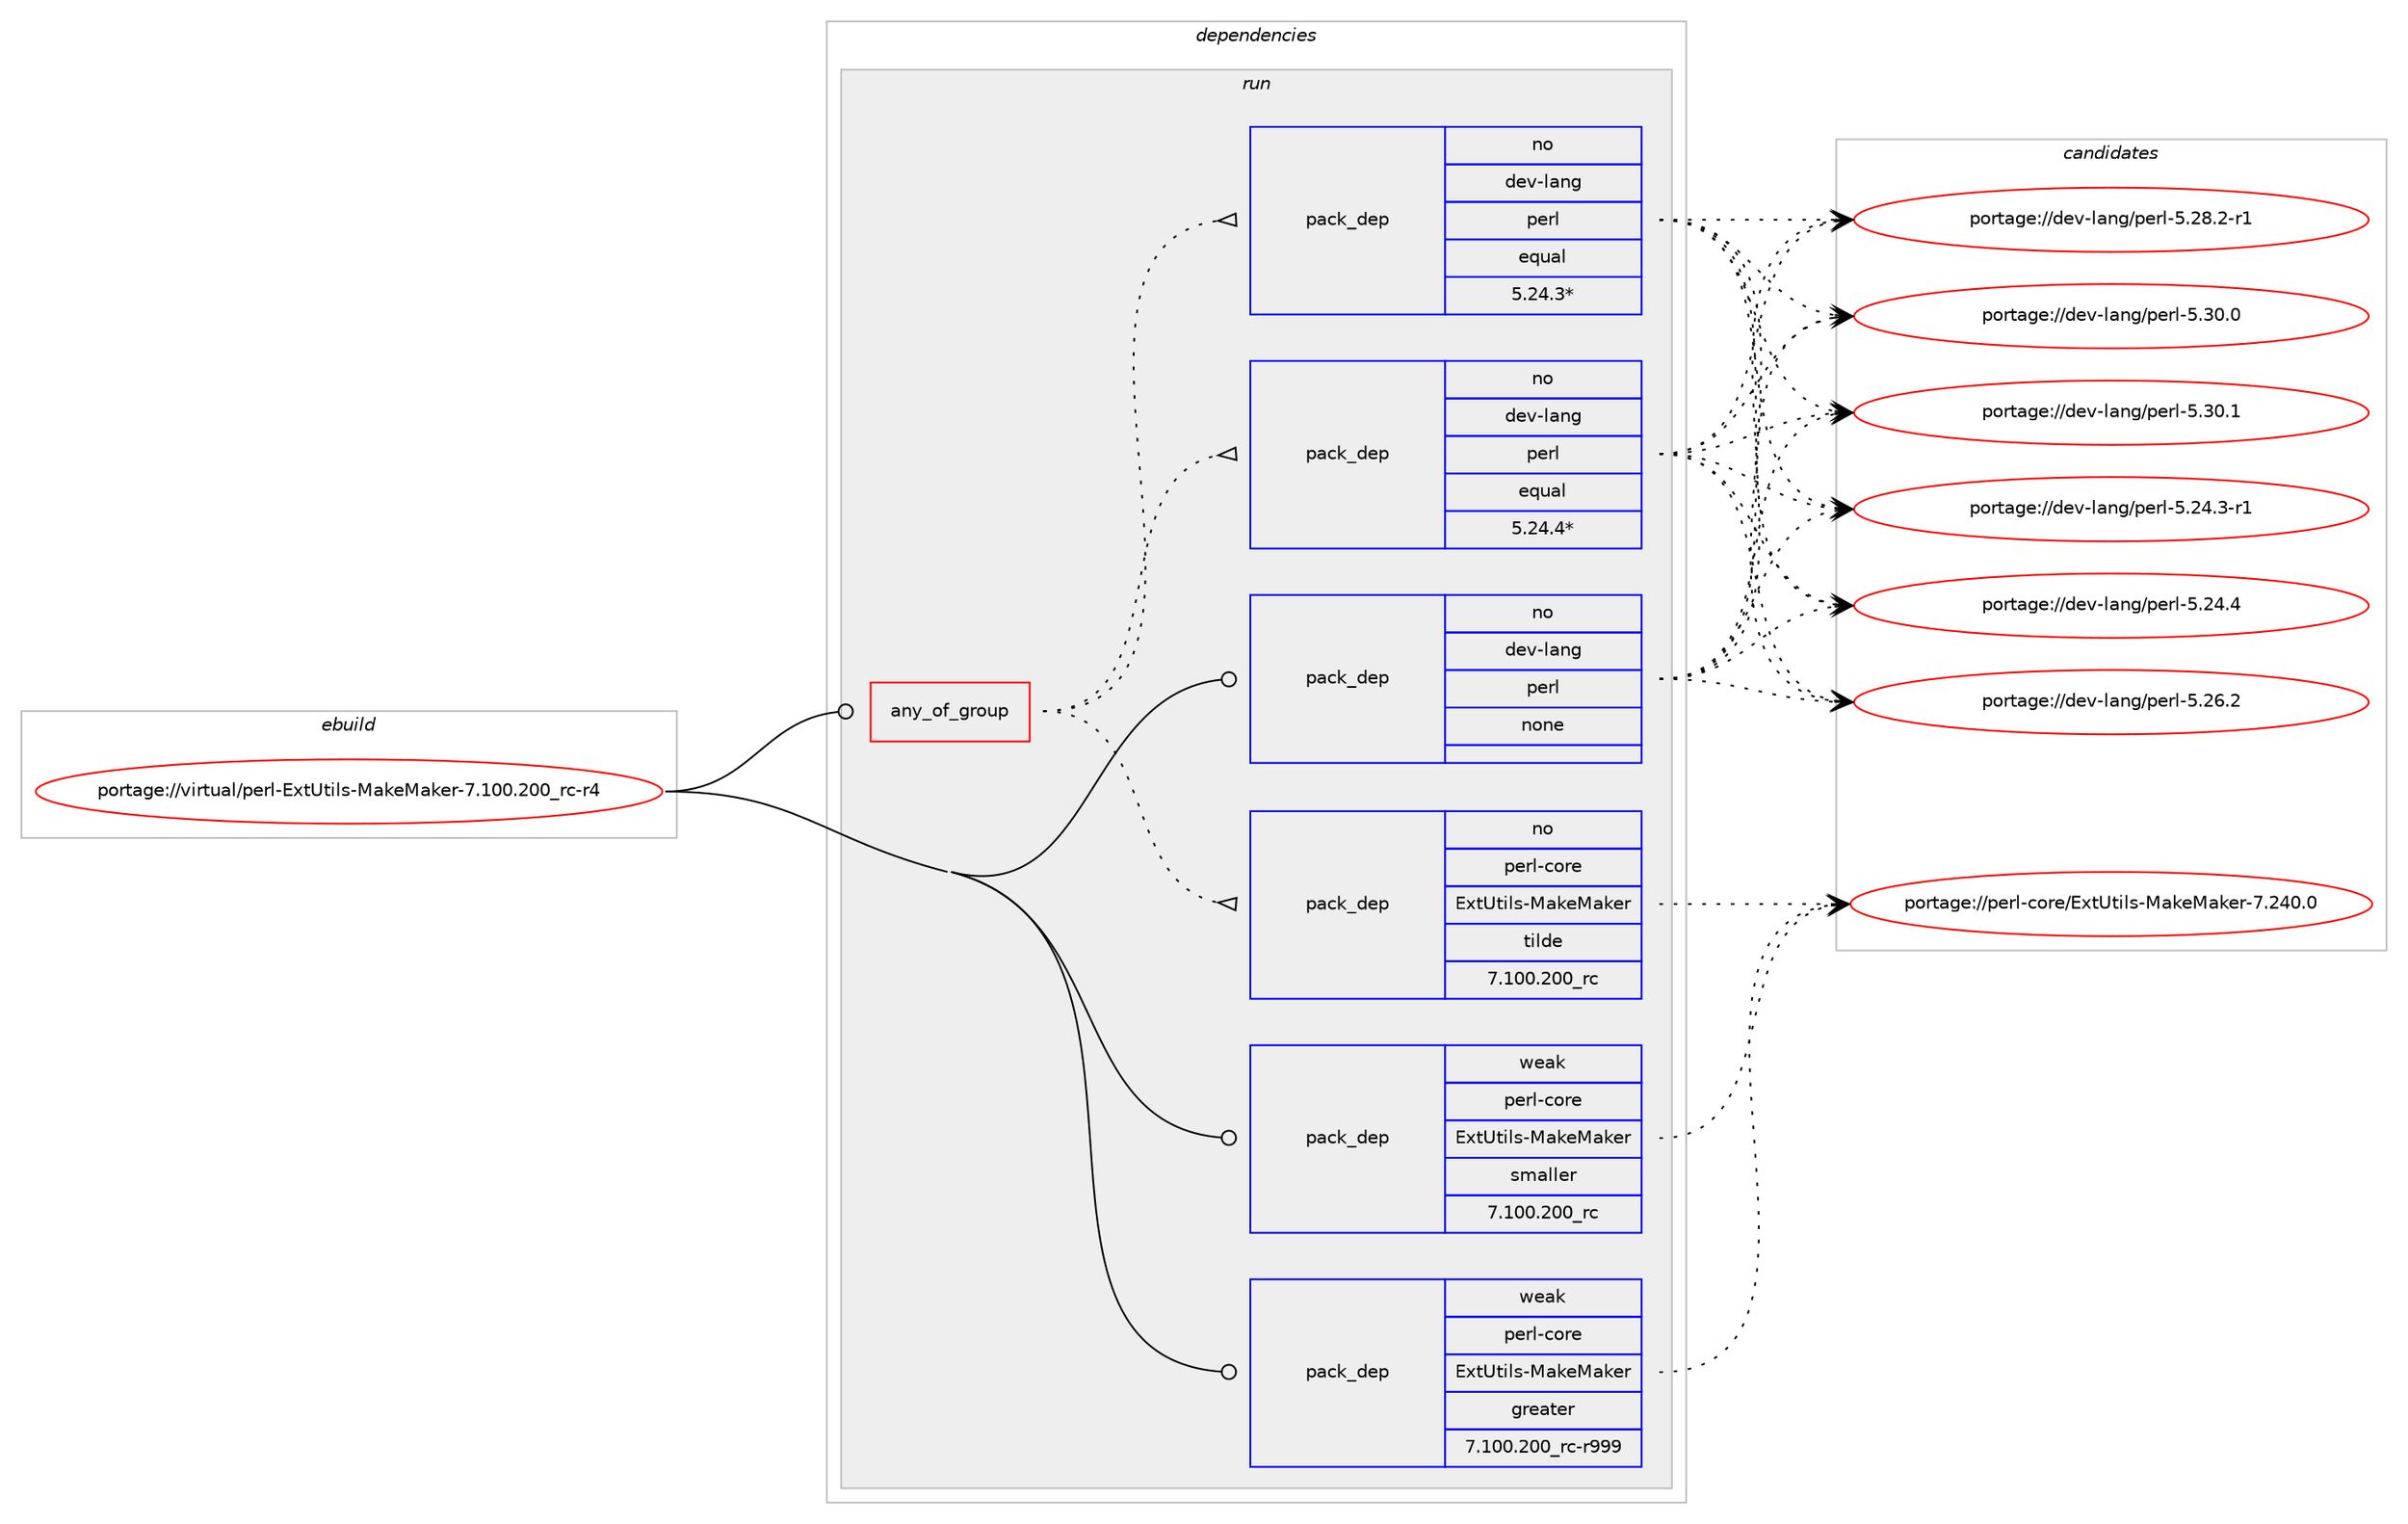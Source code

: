 digraph prolog {

# *************
# Graph options
# *************

newrank=true;
concentrate=true;
compound=true;
graph [rankdir=LR,fontname=Helvetica,fontsize=10,ranksep=1.5];#, ranksep=2.5, nodesep=0.2];
edge  [arrowhead=vee];
node  [fontname=Helvetica,fontsize=10];

# **********
# The ebuild
# **********

subgraph cluster_leftcol {
color=gray;
rank=same;
label=<<i>ebuild</i>>;
id [label="portage://virtual/perl-ExtUtils-MakeMaker-7.100.200_rc-r4", color=red, width=4, href="../virtual/perl-ExtUtils-MakeMaker-7.100.200_rc-r4.svg"];
}

# ****************
# The dependencies
# ****************

subgraph cluster_midcol {
color=gray;
label=<<i>dependencies</i>>;
subgraph cluster_compile {
fillcolor="#eeeeee";
style=filled;
label=<<i>compile</i>>;
}
subgraph cluster_compileandrun {
fillcolor="#eeeeee";
style=filled;
label=<<i>compile and run</i>>;
}
subgraph cluster_run {
fillcolor="#eeeeee";
style=filled;
label=<<i>run</i>>;
subgraph any7235 {
dependency434615 [label=<<TABLE BORDER="0" CELLBORDER="1" CELLSPACING="0" CELLPADDING="4"><TR><TD CELLPADDING="10">any_of_group</TD></TR></TABLE>>, shape=none, color=red];subgraph pack322130 {
dependency434616 [label=<<TABLE BORDER="0" CELLBORDER="1" CELLSPACING="0" CELLPADDING="4" WIDTH="220"><TR><TD ROWSPAN="6" CELLPADDING="30">pack_dep</TD></TR><TR><TD WIDTH="110">no</TD></TR><TR><TD>dev-lang</TD></TR><TR><TD>perl</TD></TR><TR><TD>equal</TD></TR><TR><TD>5.24.4*</TD></TR></TABLE>>, shape=none, color=blue];
}
dependency434615:e -> dependency434616:w [weight=20,style="dotted",arrowhead="oinv"];
subgraph pack322131 {
dependency434617 [label=<<TABLE BORDER="0" CELLBORDER="1" CELLSPACING="0" CELLPADDING="4" WIDTH="220"><TR><TD ROWSPAN="6" CELLPADDING="30">pack_dep</TD></TR><TR><TD WIDTH="110">no</TD></TR><TR><TD>dev-lang</TD></TR><TR><TD>perl</TD></TR><TR><TD>equal</TD></TR><TR><TD>5.24.3*</TD></TR></TABLE>>, shape=none, color=blue];
}
dependency434615:e -> dependency434617:w [weight=20,style="dotted",arrowhead="oinv"];
subgraph pack322132 {
dependency434618 [label=<<TABLE BORDER="0" CELLBORDER="1" CELLSPACING="0" CELLPADDING="4" WIDTH="220"><TR><TD ROWSPAN="6" CELLPADDING="30">pack_dep</TD></TR><TR><TD WIDTH="110">no</TD></TR><TR><TD>perl-core</TD></TR><TR><TD>ExtUtils-MakeMaker</TD></TR><TR><TD>tilde</TD></TR><TR><TD>7.100.200_rc</TD></TR></TABLE>>, shape=none, color=blue];
}
dependency434615:e -> dependency434618:w [weight=20,style="dotted",arrowhead="oinv"];
}
id:e -> dependency434615:w [weight=20,style="solid",arrowhead="odot"];
subgraph pack322133 {
dependency434619 [label=<<TABLE BORDER="0" CELLBORDER="1" CELLSPACING="0" CELLPADDING="4" WIDTH="220"><TR><TD ROWSPAN="6" CELLPADDING="30">pack_dep</TD></TR><TR><TD WIDTH="110">no</TD></TR><TR><TD>dev-lang</TD></TR><TR><TD>perl</TD></TR><TR><TD>none</TD></TR><TR><TD></TD></TR></TABLE>>, shape=none, color=blue];
}
id:e -> dependency434619:w [weight=20,style="solid",arrowhead="odot"];
subgraph pack322134 {
dependency434620 [label=<<TABLE BORDER="0" CELLBORDER="1" CELLSPACING="0" CELLPADDING="4" WIDTH="220"><TR><TD ROWSPAN="6" CELLPADDING="30">pack_dep</TD></TR><TR><TD WIDTH="110">weak</TD></TR><TR><TD>perl-core</TD></TR><TR><TD>ExtUtils-MakeMaker</TD></TR><TR><TD>greater</TD></TR><TR><TD>7.100.200_rc-r999</TD></TR></TABLE>>, shape=none, color=blue];
}
id:e -> dependency434620:w [weight=20,style="solid",arrowhead="odot"];
subgraph pack322135 {
dependency434621 [label=<<TABLE BORDER="0" CELLBORDER="1" CELLSPACING="0" CELLPADDING="4" WIDTH="220"><TR><TD ROWSPAN="6" CELLPADDING="30">pack_dep</TD></TR><TR><TD WIDTH="110">weak</TD></TR><TR><TD>perl-core</TD></TR><TR><TD>ExtUtils-MakeMaker</TD></TR><TR><TD>smaller</TD></TR><TR><TD>7.100.200_rc</TD></TR></TABLE>>, shape=none, color=blue];
}
id:e -> dependency434621:w [weight=20,style="solid",arrowhead="odot"];
}
}

# **************
# The candidates
# **************

subgraph cluster_choices {
rank=same;
color=gray;
label=<<i>candidates</i>>;

subgraph choice322130 {
color=black;
nodesep=1;
choiceportage100101118451089711010347112101114108455346505246514511449 [label="portage://dev-lang/perl-5.24.3-r1", color=red, width=4,href="../dev-lang/perl-5.24.3-r1.svg"];
choiceportage10010111845108971101034711210111410845534650524652 [label="portage://dev-lang/perl-5.24.4", color=red, width=4,href="../dev-lang/perl-5.24.4.svg"];
choiceportage10010111845108971101034711210111410845534650544650 [label="portage://dev-lang/perl-5.26.2", color=red, width=4,href="../dev-lang/perl-5.26.2.svg"];
choiceportage100101118451089711010347112101114108455346505646504511449 [label="portage://dev-lang/perl-5.28.2-r1", color=red, width=4,href="../dev-lang/perl-5.28.2-r1.svg"];
choiceportage10010111845108971101034711210111410845534651484648 [label="portage://dev-lang/perl-5.30.0", color=red, width=4,href="../dev-lang/perl-5.30.0.svg"];
choiceportage10010111845108971101034711210111410845534651484649 [label="portage://dev-lang/perl-5.30.1", color=red, width=4,href="../dev-lang/perl-5.30.1.svg"];
dependency434616:e -> choiceportage100101118451089711010347112101114108455346505246514511449:w [style=dotted,weight="100"];
dependency434616:e -> choiceportage10010111845108971101034711210111410845534650524652:w [style=dotted,weight="100"];
dependency434616:e -> choiceportage10010111845108971101034711210111410845534650544650:w [style=dotted,weight="100"];
dependency434616:e -> choiceportage100101118451089711010347112101114108455346505646504511449:w [style=dotted,weight="100"];
dependency434616:e -> choiceportage10010111845108971101034711210111410845534651484648:w [style=dotted,weight="100"];
dependency434616:e -> choiceportage10010111845108971101034711210111410845534651484649:w [style=dotted,weight="100"];
}
subgraph choice322131 {
color=black;
nodesep=1;
choiceportage100101118451089711010347112101114108455346505246514511449 [label="portage://dev-lang/perl-5.24.3-r1", color=red, width=4,href="../dev-lang/perl-5.24.3-r1.svg"];
choiceportage10010111845108971101034711210111410845534650524652 [label="portage://dev-lang/perl-5.24.4", color=red, width=4,href="../dev-lang/perl-5.24.4.svg"];
choiceportage10010111845108971101034711210111410845534650544650 [label="portage://dev-lang/perl-5.26.2", color=red, width=4,href="../dev-lang/perl-5.26.2.svg"];
choiceportage100101118451089711010347112101114108455346505646504511449 [label="portage://dev-lang/perl-5.28.2-r1", color=red, width=4,href="../dev-lang/perl-5.28.2-r1.svg"];
choiceportage10010111845108971101034711210111410845534651484648 [label="portage://dev-lang/perl-5.30.0", color=red, width=4,href="../dev-lang/perl-5.30.0.svg"];
choiceportage10010111845108971101034711210111410845534651484649 [label="portage://dev-lang/perl-5.30.1", color=red, width=4,href="../dev-lang/perl-5.30.1.svg"];
dependency434617:e -> choiceportage100101118451089711010347112101114108455346505246514511449:w [style=dotted,weight="100"];
dependency434617:e -> choiceportage10010111845108971101034711210111410845534650524652:w [style=dotted,weight="100"];
dependency434617:e -> choiceportage10010111845108971101034711210111410845534650544650:w [style=dotted,weight="100"];
dependency434617:e -> choiceportage100101118451089711010347112101114108455346505646504511449:w [style=dotted,weight="100"];
dependency434617:e -> choiceportage10010111845108971101034711210111410845534651484648:w [style=dotted,weight="100"];
dependency434617:e -> choiceportage10010111845108971101034711210111410845534651484649:w [style=dotted,weight="100"];
}
subgraph choice322132 {
color=black;
nodesep=1;
choiceportage112101114108459911111410147691201168511610510811545779710710177971071011144555465052484648 [label="portage://perl-core/ExtUtils-MakeMaker-7.240.0", color=red, width=4,href="../perl-core/ExtUtils-MakeMaker-7.240.0.svg"];
dependency434618:e -> choiceportage112101114108459911111410147691201168511610510811545779710710177971071011144555465052484648:w [style=dotted,weight="100"];
}
subgraph choice322133 {
color=black;
nodesep=1;
choiceportage100101118451089711010347112101114108455346505246514511449 [label="portage://dev-lang/perl-5.24.3-r1", color=red, width=4,href="../dev-lang/perl-5.24.3-r1.svg"];
choiceportage10010111845108971101034711210111410845534650524652 [label="portage://dev-lang/perl-5.24.4", color=red, width=4,href="../dev-lang/perl-5.24.4.svg"];
choiceportage10010111845108971101034711210111410845534650544650 [label="portage://dev-lang/perl-5.26.2", color=red, width=4,href="../dev-lang/perl-5.26.2.svg"];
choiceportage100101118451089711010347112101114108455346505646504511449 [label="portage://dev-lang/perl-5.28.2-r1", color=red, width=4,href="../dev-lang/perl-5.28.2-r1.svg"];
choiceportage10010111845108971101034711210111410845534651484648 [label="portage://dev-lang/perl-5.30.0", color=red, width=4,href="../dev-lang/perl-5.30.0.svg"];
choiceportage10010111845108971101034711210111410845534651484649 [label="portage://dev-lang/perl-5.30.1", color=red, width=4,href="../dev-lang/perl-5.30.1.svg"];
dependency434619:e -> choiceportage100101118451089711010347112101114108455346505246514511449:w [style=dotted,weight="100"];
dependency434619:e -> choiceportage10010111845108971101034711210111410845534650524652:w [style=dotted,weight="100"];
dependency434619:e -> choiceportage10010111845108971101034711210111410845534650544650:w [style=dotted,weight="100"];
dependency434619:e -> choiceportage100101118451089711010347112101114108455346505646504511449:w [style=dotted,weight="100"];
dependency434619:e -> choiceportage10010111845108971101034711210111410845534651484648:w [style=dotted,weight="100"];
dependency434619:e -> choiceportage10010111845108971101034711210111410845534651484649:w [style=dotted,weight="100"];
}
subgraph choice322134 {
color=black;
nodesep=1;
choiceportage112101114108459911111410147691201168511610510811545779710710177971071011144555465052484648 [label="portage://perl-core/ExtUtils-MakeMaker-7.240.0", color=red, width=4,href="../perl-core/ExtUtils-MakeMaker-7.240.0.svg"];
dependency434620:e -> choiceportage112101114108459911111410147691201168511610510811545779710710177971071011144555465052484648:w [style=dotted,weight="100"];
}
subgraph choice322135 {
color=black;
nodesep=1;
choiceportage112101114108459911111410147691201168511610510811545779710710177971071011144555465052484648 [label="portage://perl-core/ExtUtils-MakeMaker-7.240.0", color=red, width=4,href="../perl-core/ExtUtils-MakeMaker-7.240.0.svg"];
dependency434621:e -> choiceportage112101114108459911111410147691201168511610510811545779710710177971071011144555465052484648:w [style=dotted,weight="100"];
}
}

}
